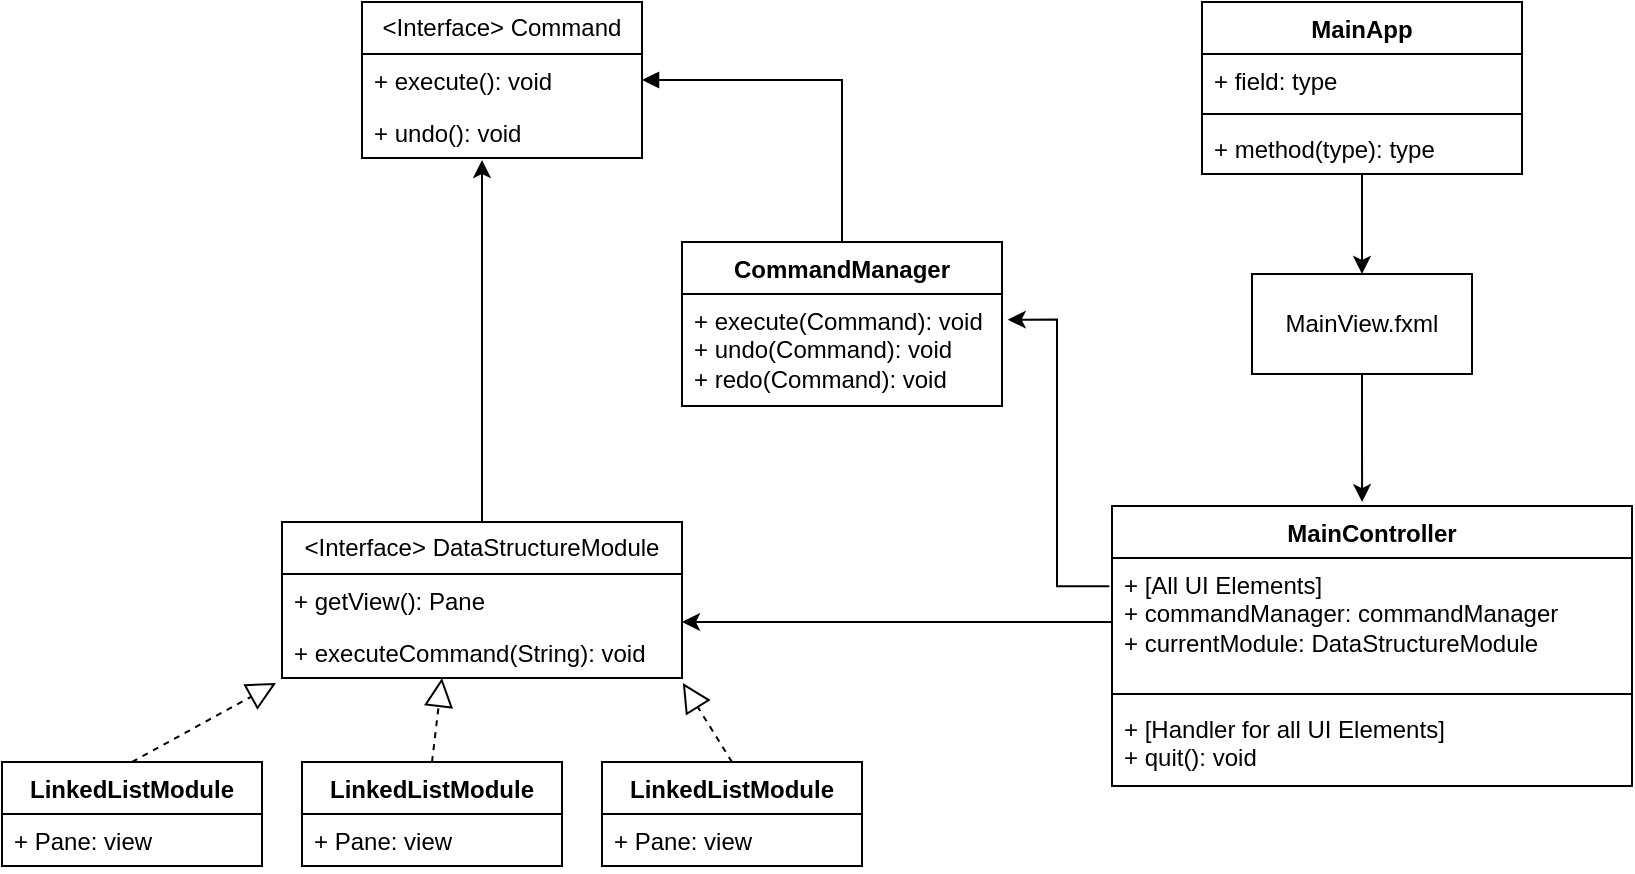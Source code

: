<mxfile version="24.9.1">
  <diagram name="Page-1" id="adyc_1ysIJK6QlCeb6uv">
    <mxGraphModel dx="1018" dy="522" grid="1" gridSize="10" guides="1" tooltips="1" connect="1" arrows="1" fold="1" page="1" pageScale="1" pageWidth="850" pageHeight="1100" math="0" shadow="0">
      <root>
        <mxCell id="0" />
        <mxCell id="1" parent="0" />
        <mxCell id="KZw02JMo26ekDu1MrXCq-36" value="" style="edgeStyle=orthogonalEdgeStyle;rounded=0;orthogonalLoop=1;jettySize=auto;html=1;" edge="1" parent="1" source="KZw02JMo26ekDu1MrXCq-1" target="KZw02JMo26ekDu1MrXCq-35">
          <mxGeometry relative="1" as="geometry" />
        </mxCell>
        <mxCell id="KZw02JMo26ekDu1MrXCq-1" value="MainApp" style="swimlane;fontStyle=1;align=center;verticalAlign=top;childLayout=stackLayout;horizontal=1;startSize=26;horizontalStack=0;resizeParent=1;resizeParentMax=0;resizeLast=0;collapsible=1;marginBottom=0;whiteSpace=wrap;html=1;" vertex="1" parent="1">
          <mxGeometry x="600" y="40" width="160" height="86" as="geometry" />
        </mxCell>
        <mxCell id="KZw02JMo26ekDu1MrXCq-2" value="+ field: type" style="text;strokeColor=none;fillColor=none;align=left;verticalAlign=top;spacingLeft=4;spacingRight=4;overflow=hidden;rotatable=0;points=[[0,0.5],[1,0.5]];portConstraint=eastwest;whiteSpace=wrap;html=1;" vertex="1" parent="KZw02JMo26ekDu1MrXCq-1">
          <mxGeometry y="26" width="160" height="26" as="geometry" />
        </mxCell>
        <mxCell id="KZw02JMo26ekDu1MrXCq-3" value="" style="line;strokeWidth=1;fillColor=none;align=left;verticalAlign=middle;spacingTop=-1;spacingLeft=3;spacingRight=3;rotatable=0;labelPosition=right;points=[];portConstraint=eastwest;strokeColor=inherit;" vertex="1" parent="KZw02JMo26ekDu1MrXCq-1">
          <mxGeometry y="52" width="160" height="8" as="geometry" />
        </mxCell>
        <mxCell id="KZw02JMo26ekDu1MrXCq-4" value="+ method(type): type" style="text;strokeColor=none;fillColor=none;align=left;verticalAlign=top;spacingLeft=4;spacingRight=4;overflow=hidden;rotatable=0;points=[[0,0.5],[1,0.5]];portConstraint=eastwest;whiteSpace=wrap;html=1;" vertex="1" parent="KZw02JMo26ekDu1MrXCq-1">
          <mxGeometry y="60" width="160" height="26" as="geometry" />
        </mxCell>
        <mxCell id="KZw02JMo26ekDu1MrXCq-5" value="MainController" style="swimlane;fontStyle=1;align=center;verticalAlign=top;childLayout=stackLayout;horizontal=1;startSize=26;horizontalStack=0;resizeParent=1;resizeParentMax=0;resizeLast=0;collapsible=1;marginBottom=0;whiteSpace=wrap;html=1;" vertex="1" parent="1">
          <mxGeometry x="555" y="292" width="260" height="140" as="geometry" />
        </mxCell>
        <mxCell id="KZw02JMo26ekDu1MrXCq-6" value="&lt;div&gt;+ [All UI Elements]&lt;br&gt;&lt;/div&gt;&lt;div&gt;+ commandManager: commandManager&lt;/div&gt;&lt;div&gt;+ currentModule: DataStructureModule&lt;br&gt;&lt;/div&gt;" style="text;strokeColor=none;fillColor=none;align=left;verticalAlign=top;spacingLeft=4;spacingRight=4;overflow=hidden;rotatable=0;points=[[0,0.5],[1,0.5]];portConstraint=eastwest;whiteSpace=wrap;html=1;" vertex="1" parent="KZw02JMo26ekDu1MrXCq-5">
          <mxGeometry y="26" width="260" height="64" as="geometry" />
        </mxCell>
        <mxCell id="KZw02JMo26ekDu1MrXCq-7" value="" style="line;strokeWidth=1;fillColor=none;align=left;verticalAlign=middle;spacingTop=-1;spacingLeft=3;spacingRight=3;rotatable=0;labelPosition=right;points=[];portConstraint=eastwest;strokeColor=inherit;" vertex="1" parent="KZw02JMo26ekDu1MrXCq-5">
          <mxGeometry y="90" width="260" height="8" as="geometry" />
        </mxCell>
        <mxCell id="KZw02JMo26ekDu1MrXCq-8" value="&lt;div&gt;+ [Handler for all UI Elements]&lt;br&gt;&lt;/div&gt;&lt;div&gt;+ quit(): void&lt;/div&gt;" style="text;strokeColor=none;fillColor=none;align=left;verticalAlign=top;spacingLeft=4;spacingRight=4;overflow=hidden;rotatable=0;points=[[0,0.5],[1,0.5]];portConstraint=eastwest;whiteSpace=wrap;html=1;" vertex="1" parent="KZw02JMo26ekDu1MrXCq-5">
          <mxGeometry y="98" width="260" height="42" as="geometry" />
        </mxCell>
        <mxCell id="KZw02JMo26ekDu1MrXCq-9" value="&amp;lt;Interface&amp;gt; Command" style="swimlane;fontStyle=0;childLayout=stackLayout;horizontal=1;startSize=26;fillColor=none;horizontalStack=0;resizeParent=1;resizeParentMax=0;resizeLast=0;collapsible=1;marginBottom=0;whiteSpace=wrap;html=1;" vertex="1" parent="1">
          <mxGeometry x="180" y="40" width="140" height="78" as="geometry" />
        </mxCell>
        <mxCell id="KZw02JMo26ekDu1MrXCq-10" value="+ execute(): void" style="text;strokeColor=none;fillColor=none;align=left;verticalAlign=top;spacingLeft=4;spacingRight=4;overflow=hidden;rotatable=0;points=[[0,0.5],[1,0.5]];portConstraint=eastwest;whiteSpace=wrap;html=1;" vertex="1" parent="KZw02JMo26ekDu1MrXCq-9">
          <mxGeometry y="26" width="140" height="26" as="geometry" />
        </mxCell>
        <mxCell id="KZw02JMo26ekDu1MrXCq-11" value="+ undo(): void" style="text;strokeColor=none;fillColor=none;align=left;verticalAlign=top;spacingLeft=4;spacingRight=4;overflow=hidden;rotatable=0;points=[[0,0.5],[1,0.5]];portConstraint=eastwest;whiteSpace=wrap;html=1;" vertex="1" parent="KZw02JMo26ekDu1MrXCq-9">
          <mxGeometry y="52" width="140" height="26" as="geometry" />
        </mxCell>
        <mxCell id="KZw02JMo26ekDu1MrXCq-13" value="CommandManager" style="swimlane;fontStyle=1;align=center;verticalAlign=top;childLayout=stackLayout;horizontal=1;startSize=26;horizontalStack=0;resizeParent=1;resizeParentMax=0;resizeLast=0;collapsible=1;marginBottom=0;whiteSpace=wrap;html=1;" vertex="1" parent="1">
          <mxGeometry x="340" y="160" width="160" height="82" as="geometry" />
        </mxCell>
        <mxCell id="KZw02JMo26ekDu1MrXCq-16" value="&lt;div&gt;+ execute(Command): void&lt;/div&gt;&lt;div&gt;+ undo(Command): void&lt;/div&gt;&lt;div&gt;+ redo(Command): void&lt;br&gt;&lt;/div&gt;" style="text;strokeColor=none;fillColor=none;align=left;verticalAlign=top;spacingLeft=4;spacingRight=4;overflow=hidden;rotatable=0;points=[[0,0.5],[1,0.5]];portConstraint=eastwest;whiteSpace=wrap;html=1;" vertex="1" parent="KZw02JMo26ekDu1MrXCq-13">
          <mxGeometry y="26" width="160" height="56" as="geometry" />
        </mxCell>
        <mxCell id="KZw02JMo26ekDu1MrXCq-17" value="" style="endArrow=block;endFill=1;html=1;edgeStyle=orthogonalEdgeStyle;align=left;verticalAlign=top;rounded=0;exitX=0.5;exitY=0;exitDx=0;exitDy=0;entryX=1;entryY=0.5;entryDx=0;entryDy=0;" edge="1" parent="1" source="KZw02JMo26ekDu1MrXCq-13" target="KZw02JMo26ekDu1MrXCq-10">
          <mxGeometry x="-1" relative="1" as="geometry">
            <mxPoint x="470" y="200" as="sourcePoint" />
            <mxPoint x="630" y="200" as="targetPoint" />
          </mxGeometry>
        </mxCell>
        <mxCell id="KZw02JMo26ekDu1MrXCq-19" value="&amp;lt;Interface&amp;gt; DataStructureModule" style="swimlane;fontStyle=0;childLayout=stackLayout;horizontal=1;startSize=26;fillColor=none;horizontalStack=0;resizeParent=1;resizeParentMax=0;resizeLast=0;collapsible=1;marginBottom=0;whiteSpace=wrap;html=1;" vertex="1" parent="1">
          <mxGeometry x="140" y="300" width="200" height="78" as="geometry" />
        </mxCell>
        <mxCell id="KZw02JMo26ekDu1MrXCq-20" value="+ getView(): Pane" style="text;strokeColor=none;fillColor=none;align=left;verticalAlign=top;spacingLeft=4;spacingRight=4;overflow=hidden;rotatable=0;points=[[0,0.5],[1,0.5]];portConstraint=eastwest;whiteSpace=wrap;html=1;" vertex="1" parent="KZw02JMo26ekDu1MrXCq-19">
          <mxGeometry y="26" width="200" height="26" as="geometry" />
        </mxCell>
        <mxCell id="KZw02JMo26ekDu1MrXCq-21" value="+ executeCommand(String): void" style="text;strokeColor=none;fillColor=none;align=left;verticalAlign=top;spacingLeft=4;spacingRight=4;overflow=hidden;rotatable=0;points=[[0,0.5],[1,0.5]];portConstraint=eastwest;whiteSpace=wrap;html=1;" vertex="1" parent="KZw02JMo26ekDu1MrXCq-19">
          <mxGeometry y="52" width="200" height="26" as="geometry" />
        </mxCell>
        <mxCell id="KZw02JMo26ekDu1MrXCq-24" value="LinkedListModule" style="swimlane;fontStyle=1;align=center;verticalAlign=top;childLayout=stackLayout;horizontal=1;startSize=26;horizontalStack=0;resizeParent=1;resizeParentMax=0;resizeLast=0;collapsible=1;marginBottom=0;whiteSpace=wrap;html=1;" vertex="1" parent="1">
          <mxGeometry y="420" width="130" height="52" as="geometry" />
        </mxCell>
        <mxCell id="KZw02JMo26ekDu1MrXCq-25" value="+ Pane: view" style="text;strokeColor=none;fillColor=none;align=left;verticalAlign=top;spacingLeft=4;spacingRight=4;overflow=hidden;rotatable=0;points=[[0,0.5],[1,0.5]];portConstraint=eastwest;whiteSpace=wrap;html=1;" vertex="1" parent="KZw02JMo26ekDu1MrXCq-24">
          <mxGeometry y="26" width="130" height="26" as="geometry" />
        </mxCell>
        <mxCell id="KZw02JMo26ekDu1MrXCq-28" value="LinkedListModule" style="swimlane;fontStyle=1;align=center;verticalAlign=top;childLayout=stackLayout;horizontal=1;startSize=26;horizontalStack=0;resizeParent=1;resizeParentMax=0;resizeLast=0;collapsible=1;marginBottom=0;whiteSpace=wrap;html=1;" vertex="1" parent="1">
          <mxGeometry x="150" y="420" width="130" height="52" as="geometry" />
        </mxCell>
        <mxCell id="KZw02JMo26ekDu1MrXCq-29" value="+ Pane: view" style="text;strokeColor=none;fillColor=none;align=left;verticalAlign=top;spacingLeft=4;spacingRight=4;overflow=hidden;rotatable=0;points=[[0,0.5],[1,0.5]];portConstraint=eastwest;whiteSpace=wrap;html=1;" vertex="1" parent="KZw02JMo26ekDu1MrXCq-28">
          <mxGeometry y="26" width="130" height="26" as="geometry" />
        </mxCell>
        <mxCell id="KZw02JMo26ekDu1MrXCq-30" value="LinkedListModule" style="swimlane;fontStyle=1;align=center;verticalAlign=top;childLayout=stackLayout;horizontal=1;startSize=26;horizontalStack=0;resizeParent=1;resizeParentMax=0;resizeLast=0;collapsible=1;marginBottom=0;whiteSpace=wrap;html=1;" vertex="1" parent="1">
          <mxGeometry x="300" y="420" width="130" height="52" as="geometry" />
        </mxCell>
        <mxCell id="KZw02JMo26ekDu1MrXCq-31" value="+ Pane: view" style="text;strokeColor=none;fillColor=none;align=left;verticalAlign=top;spacingLeft=4;spacingRight=4;overflow=hidden;rotatable=0;points=[[0,0.5],[1,0.5]];portConstraint=eastwest;whiteSpace=wrap;html=1;" vertex="1" parent="KZw02JMo26ekDu1MrXCq-30">
          <mxGeometry y="26" width="130" height="26" as="geometry" />
        </mxCell>
        <mxCell id="KZw02JMo26ekDu1MrXCq-32" value="" style="endArrow=block;dashed=1;endFill=0;endSize=12;html=1;rounded=0;exitX=0.5;exitY=0;exitDx=0;exitDy=0;entryX=-0.015;entryY=1.096;entryDx=0;entryDy=0;entryPerimeter=0;" edge="1" parent="1" source="KZw02JMo26ekDu1MrXCq-24" target="KZw02JMo26ekDu1MrXCq-21">
          <mxGeometry width="160" relative="1" as="geometry">
            <mxPoint x="290" y="380" as="sourcePoint" />
            <mxPoint x="450" y="380" as="targetPoint" />
          </mxGeometry>
        </mxCell>
        <mxCell id="KZw02JMo26ekDu1MrXCq-33" value="" style="endArrow=block;dashed=1;endFill=0;endSize=12;html=1;rounded=0;exitX=0.5;exitY=0;exitDx=0;exitDy=0;entryX=0.4;entryY=1;entryDx=0;entryDy=0;entryPerimeter=0;" edge="1" parent="1" source="KZw02JMo26ekDu1MrXCq-28" target="KZw02JMo26ekDu1MrXCq-21">
          <mxGeometry width="160" relative="1" as="geometry">
            <mxPoint x="75" y="430" as="sourcePoint" />
            <mxPoint x="147" y="390" as="targetPoint" />
            <Array as="points" />
          </mxGeometry>
        </mxCell>
        <mxCell id="KZw02JMo26ekDu1MrXCq-34" value="" style="endArrow=block;dashed=1;endFill=0;endSize=12;html=1;rounded=0;exitX=0.5;exitY=0;exitDx=0;exitDy=0;entryX=1.002;entryY=1.096;entryDx=0;entryDy=0;entryPerimeter=0;" edge="1" parent="1" source="KZw02JMo26ekDu1MrXCq-30" target="KZw02JMo26ekDu1MrXCq-21">
          <mxGeometry width="160" relative="1" as="geometry">
            <mxPoint x="268" y="418" as="sourcePoint" />
            <mxPoint x="340" y="378" as="targetPoint" />
          </mxGeometry>
        </mxCell>
        <mxCell id="KZw02JMo26ekDu1MrXCq-35" value="MainView.fxml" style="html=1;whiteSpace=wrap;" vertex="1" parent="1">
          <mxGeometry x="625" y="176" width="110" height="50" as="geometry" />
        </mxCell>
        <mxCell id="KZw02JMo26ekDu1MrXCq-38" style="edgeStyle=orthogonalEdgeStyle;rounded=0;orthogonalLoop=1;jettySize=auto;html=1;entryX=1.018;entryY=0.229;entryDx=0;entryDy=0;entryPerimeter=0;exitX=-0.005;exitY=0.221;exitDx=0;exitDy=0;exitPerimeter=0;" edge="1" parent="1" source="KZw02JMo26ekDu1MrXCq-6" target="KZw02JMo26ekDu1MrXCq-16">
          <mxGeometry relative="1" as="geometry">
            <mxPoint x="550" y="330" as="sourcePoint" />
          </mxGeometry>
        </mxCell>
        <mxCell id="KZw02JMo26ekDu1MrXCq-39" style="edgeStyle=orthogonalEdgeStyle;rounded=0;orthogonalLoop=1;jettySize=auto;html=1;" edge="1" parent="1" source="KZw02JMo26ekDu1MrXCq-6">
          <mxGeometry relative="1" as="geometry">
            <mxPoint x="340" y="350" as="targetPoint" />
          </mxGeometry>
        </mxCell>
        <mxCell id="KZw02JMo26ekDu1MrXCq-41" style="edgeStyle=orthogonalEdgeStyle;rounded=0;orthogonalLoop=1;jettySize=auto;html=1;entryX=0.481;entryY=-0.014;entryDx=0;entryDy=0;entryPerimeter=0;" edge="1" parent="1" source="KZw02JMo26ekDu1MrXCq-35" target="KZw02JMo26ekDu1MrXCq-5">
          <mxGeometry relative="1" as="geometry" />
        </mxCell>
        <mxCell id="KZw02JMo26ekDu1MrXCq-42" style="edgeStyle=orthogonalEdgeStyle;rounded=0;orthogonalLoop=1;jettySize=auto;html=1;" edge="1" parent="1" source="KZw02JMo26ekDu1MrXCq-19">
          <mxGeometry relative="1" as="geometry">
            <mxPoint x="240" y="119" as="targetPoint" />
          </mxGeometry>
        </mxCell>
      </root>
    </mxGraphModel>
  </diagram>
</mxfile>
